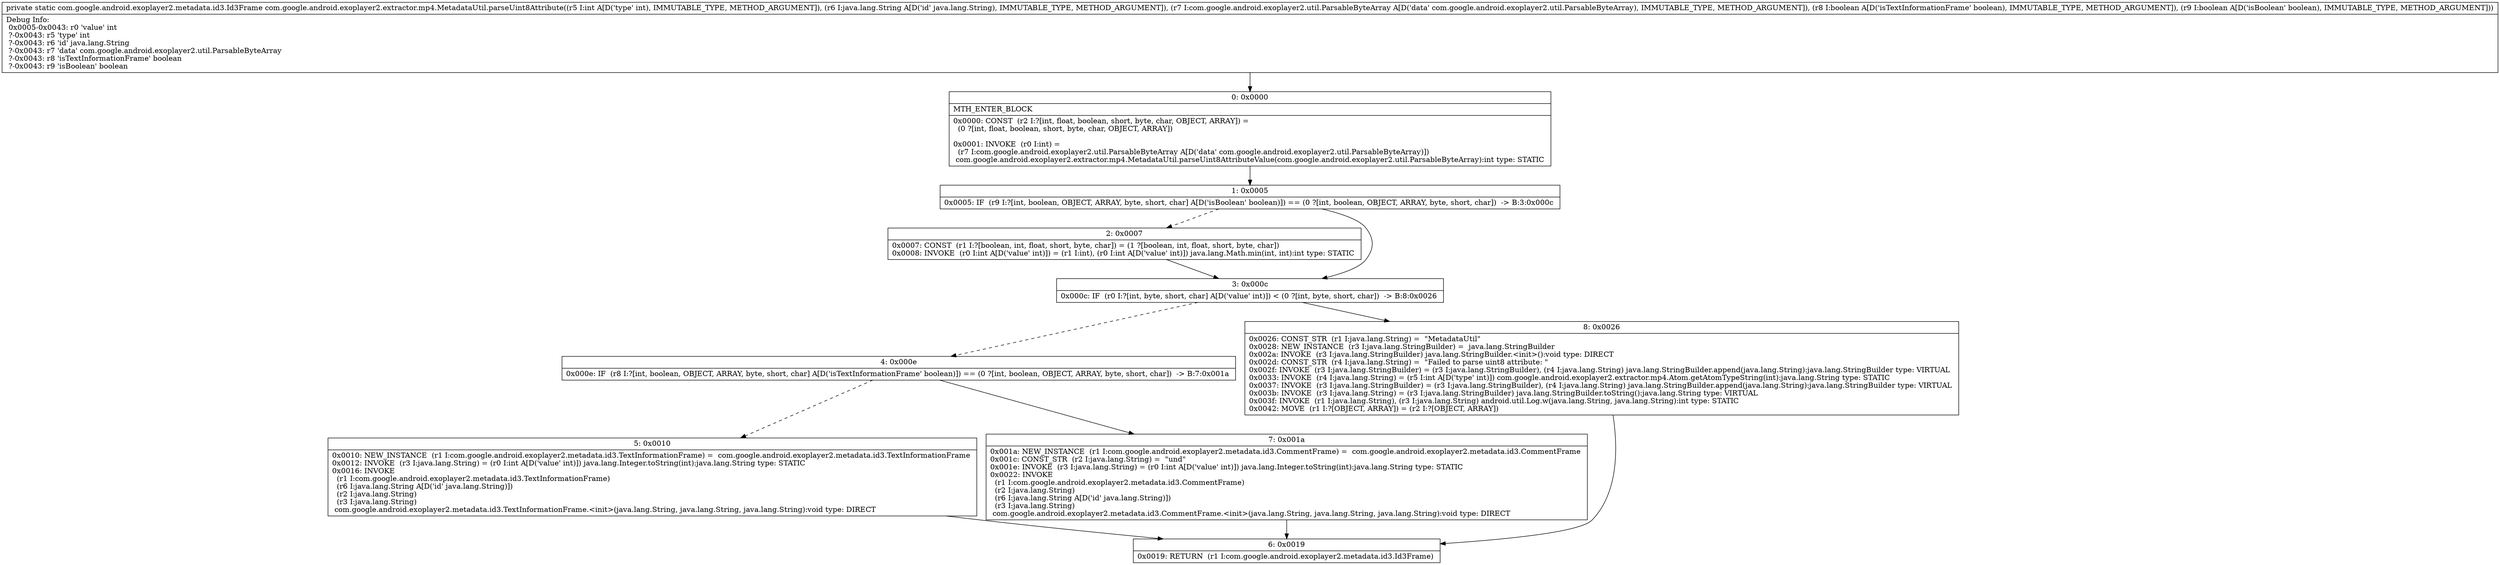 digraph "CFG forcom.google.android.exoplayer2.extractor.mp4.MetadataUtil.parseUint8Attribute(ILjava\/lang\/String;Lcom\/google\/android\/exoplayer2\/util\/ParsableByteArray;ZZ)Lcom\/google\/android\/exoplayer2\/metadata\/id3\/Id3Frame;" {
Node_0 [shape=record,label="{0\:\ 0x0000|MTH_ENTER_BLOCK\l|0x0000: CONST  (r2 I:?[int, float, boolean, short, byte, char, OBJECT, ARRAY]) = \l  (0 ?[int, float, boolean, short, byte, char, OBJECT, ARRAY])\l \l0x0001: INVOKE  (r0 I:int) = \l  (r7 I:com.google.android.exoplayer2.util.ParsableByteArray A[D('data' com.google.android.exoplayer2.util.ParsableByteArray)])\l com.google.android.exoplayer2.extractor.mp4.MetadataUtil.parseUint8AttributeValue(com.google.android.exoplayer2.util.ParsableByteArray):int type: STATIC \l}"];
Node_1 [shape=record,label="{1\:\ 0x0005|0x0005: IF  (r9 I:?[int, boolean, OBJECT, ARRAY, byte, short, char] A[D('isBoolean' boolean)]) == (0 ?[int, boolean, OBJECT, ARRAY, byte, short, char])  \-\> B:3:0x000c \l}"];
Node_2 [shape=record,label="{2\:\ 0x0007|0x0007: CONST  (r1 I:?[boolean, int, float, short, byte, char]) = (1 ?[boolean, int, float, short, byte, char]) \l0x0008: INVOKE  (r0 I:int A[D('value' int)]) = (r1 I:int), (r0 I:int A[D('value' int)]) java.lang.Math.min(int, int):int type: STATIC \l}"];
Node_3 [shape=record,label="{3\:\ 0x000c|0x000c: IF  (r0 I:?[int, byte, short, char] A[D('value' int)]) \< (0 ?[int, byte, short, char])  \-\> B:8:0x0026 \l}"];
Node_4 [shape=record,label="{4\:\ 0x000e|0x000e: IF  (r8 I:?[int, boolean, OBJECT, ARRAY, byte, short, char] A[D('isTextInformationFrame' boolean)]) == (0 ?[int, boolean, OBJECT, ARRAY, byte, short, char])  \-\> B:7:0x001a \l}"];
Node_5 [shape=record,label="{5\:\ 0x0010|0x0010: NEW_INSTANCE  (r1 I:com.google.android.exoplayer2.metadata.id3.TextInformationFrame) =  com.google.android.exoplayer2.metadata.id3.TextInformationFrame \l0x0012: INVOKE  (r3 I:java.lang.String) = (r0 I:int A[D('value' int)]) java.lang.Integer.toString(int):java.lang.String type: STATIC \l0x0016: INVOKE  \l  (r1 I:com.google.android.exoplayer2.metadata.id3.TextInformationFrame)\l  (r6 I:java.lang.String A[D('id' java.lang.String)])\l  (r2 I:java.lang.String)\l  (r3 I:java.lang.String)\l com.google.android.exoplayer2.metadata.id3.TextInformationFrame.\<init\>(java.lang.String, java.lang.String, java.lang.String):void type: DIRECT \l}"];
Node_6 [shape=record,label="{6\:\ 0x0019|0x0019: RETURN  (r1 I:com.google.android.exoplayer2.metadata.id3.Id3Frame) \l}"];
Node_7 [shape=record,label="{7\:\ 0x001a|0x001a: NEW_INSTANCE  (r1 I:com.google.android.exoplayer2.metadata.id3.CommentFrame) =  com.google.android.exoplayer2.metadata.id3.CommentFrame \l0x001c: CONST_STR  (r2 I:java.lang.String) =  \"und\" \l0x001e: INVOKE  (r3 I:java.lang.String) = (r0 I:int A[D('value' int)]) java.lang.Integer.toString(int):java.lang.String type: STATIC \l0x0022: INVOKE  \l  (r1 I:com.google.android.exoplayer2.metadata.id3.CommentFrame)\l  (r2 I:java.lang.String)\l  (r6 I:java.lang.String A[D('id' java.lang.String)])\l  (r3 I:java.lang.String)\l com.google.android.exoplayer2.metadata.id3.CommentFrame.\<init\>(java.lang.String, java.lang.String, java.lang.String):void type: DIRECT \l}"];
Node_8 [shape=record,label="{8\:\ 0x0026|0x0026: CONST_STR  (r1 I:java.lang.String) =  \"MetadataUtil\" \l0x0028: NEW_INSTANCE  (r3 I:java.lang.StringBuilder) =  java.lang.StringBuilder \l0x002a: INVOKE  (r3 I:java.lang.StringBuilder) java.lang.StringBuilder.\<init\>():void type: DIRECT \l0x002d: CONST_STR  (r4 I:java.lang.String) =  \"Failed to parse uint8 attribute: \" \l0x002f: INVOKE  (r3 I:java.lang.StringBuilder) = (r3 I:java.lang.StringBuilder), (r4 I:java.lang.String) java.lang.StringBuilder.append(java.lang.String):java.lang.StringBuilder type: VIRTUAL \l0x0033: INVOKE  (r4 I:java.lang.String) = (r5 I:int A[D('type' int)]) com.google.android.exoplayer2.extractor.mp4.Atom.getAtomTypeString(int):java.lang.String type: STATIC \l0x0037: INVOKE  (r3 I:java.lang.StringBuilder) = (r3 I:java.lang.StringBuilder), (r4 I:java.lang.String) java.lang.StringBuilder.append(java.lang.String):java.lang.StringBuilder type: VIRTUAL \l0x003b: INVOKE  (r3 I:java.lang.String) = (r3 I:java.lang.StringBuilder) java.lang.StringBuilder.toString():java.lang.String type: VIRTUAL \l0x003f: INVOKE  (r1 I:java.lang.String), (r3 I:java.lang.String) android.util.Log.w(java.lang.String, java.lang.String):int type: STATIC \l0x0042: MOVE  (r1 I:?[OBJECT, ARRAY]) = (r2 I:?[OBJECT, ARRAY]) \l}"];
MethodNode[shape=record,label="{private static com.google.android.exoplayer2.metadata.id3.Id3Frame com.google.android.exoplayer2.extractor.mp4.MetadataUtil.parseUint8Attribute((r5 I:int A[D('type' int), IMMUTABLE_TYPE, METHOD_ARGUMENT]), (r6 I:java.lang.String A[D('id' java.lang.String), IMMUTABLE_TYPE, METHOD_ARGUMENT]), (r7 I:com.google.android.exoplayer2.util.ParsableByteArray A[D('data' com.google.android.exoplayer2.util.ParsableByteArray), IMMUTABLE_TYPE, METHOD_ARGUMENT]), (r8 I:boolean A[D('isTextInformationFrame' boolean), IMMUTABLE_TYPE, METHOD_ARGUMENT]), (r9 I:boolean A[D('isBoolean' boolean), IMMUTABLE_TYPE, METHOD_ARGUMENT]))  | Debug Info:\l  0x0005\-0x0043: r0 'value' int\l  ?\-0x0043: r5 'type' int\l  ?\-0x0043: r6 'id' java.lang.String\l  ?\-0x0043: r7 'data' com.google.android.exoplayer2.util.ParsableByteArray\l  ?\-0x0043: r8 'isTextInformationFrame' boolean\l  ?\-0x0043: r9 'isBoolean' boolean\l}"];
MethodNode -> Node_0;
Node_0 -> Node_1;
Node_1 -> Node_2[style=dashed];
Node_1 -> Node_3;
Node_2 -> Node_3;
Node_3 -> Node_4[style=dashed];
Node_3 -> Node_8;
Node_4 -> Node_5[style=dashed];
Node_4 -> Node_7;
Node_5 -> Node_6;
Node_7 -> Node_6;
Node_8 -> Node_6;
}

